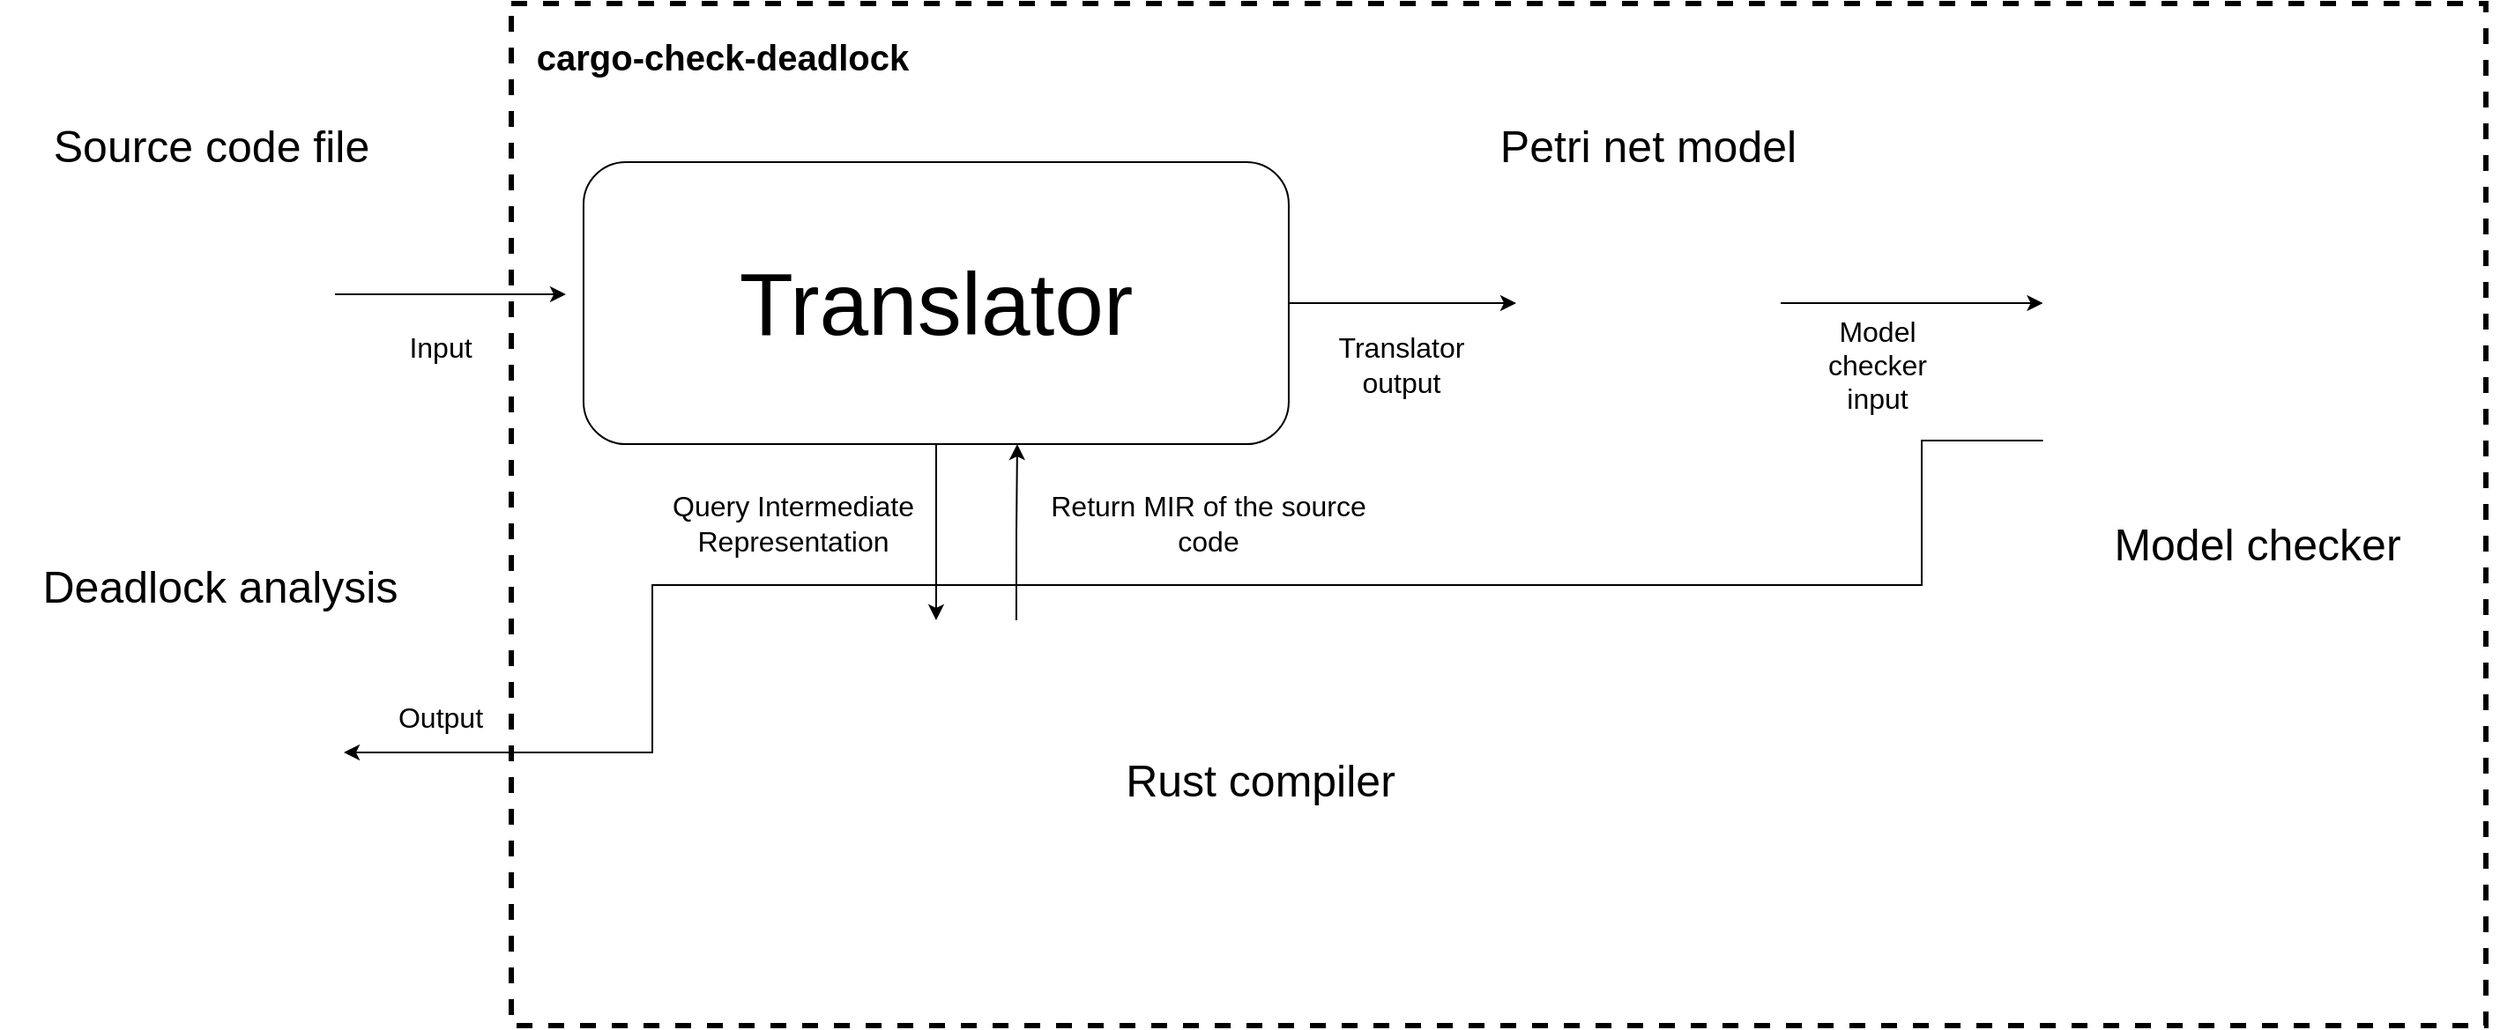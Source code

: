 <mxfile version="21.5.2" type="device">
  <diagram name="Seite-1" id="BRiARP2UYfMwYmOMNe8_">
    <mxGraphModel dx="1434" dy="790" grid="1" gridSize="10" guides="1" tooltips="1" connect="1" arrows="1" fold="1" page="1" pageScale="1" pageWidth="827" pageHeight="1169" math="0" shadow="0">
      <root>
        <mxCell id="0" />
        <mxCell id="1" parent="0" />
        <mxCell id="7j-WeJwlh9Zkpabs4UM0-26" value="" style="rounded=0;whiteSpace=wrap;html=1;fillColor=none;dashed=1;strokeWidth=3;" parent="1" vertex="1">
          <mxGeometry x="290" y="40" width="1120" height="580" as="geometry" />
        </mxCell>
        <mxCell id="7j-WeJwlh9Zkpabs4UM0-7" style="edgeStyle=orthogonalEdgeStyle;rounded=0;orthogonalLoop=1;jettySize=auto;html=1;exitX=1;exitY=0.5;exitDx=0;exitDy=0;entryX=-0.025;entryY=0.469;entryDx=0;entryDy=0;entryPerimeter=0;" parent="1" source="7j-WeJwlh9Zkpabs4UM0-4" target="7j-WeJwlh9Zkpabs4UM0-6" edge="1">
          <mxGeometry relative="1" as="geometry" />
        </mxCell>
        <mxCell id="7j-WeJwlh9Zkpabs4UM0-4" value="" style="shape=image;imageAspect=0;aspect=fixed;verticalLabelPosition=bottom;verticalAlign=top;image=https://external-content.duckduckgo.com/iu/?u=https%3A%2F%2Fstatic.vecteezy.com%2Fsystem%2Fresources%2Fpreviews%2F000%2F581%2F925%2Foriginal%2Ffile-icon-vector-illustration.jpg&amp;f=1&amp;nofb=1&amp;ipt=913da07e02ba01e47ea8722fe1166332901a3569f6a1c47fcecf7de43ecee26c&amp;ipo=images;" parent="1" vertex="1">
          <mxGeometry x="40" y="130" width="150" height="150" as="geometry" />
        </mxCell>
        <mxCell id="7j-WeJwlh9Zkpabs4UM0-15" style="edgeStyle=orthogonalEdgeStyle;rounded=0;orthogonalLoop=1;jettySize=auto;html=1;exitX=0.75;exitY=0;exitDx=0;exitDy=0;entryX=0.615;entryY=1;entryDx=0;entryDy=0;entryPerimeter=0;" parent="1" source="7j-WeJwlh9Zkpabs4UM0-5" target="7j-WeJwlh9Zkpabs4UM0-6" edge="1">
          <mxGeometry relative="1" as="geometry" />
        </mxCell>
        <mxCell id="7j-WeJwlh9Zkpabs4UM0-5" value="" style="shape=image;imageAspect=0;aspect=fixed;verticalLabelPosition=bottom;verticalAlign=top;image=https://www.vippng.com/png/detail/33-331403_rust-programming-language-black-logo-rust-programming-logo.png;" parent="1" vertex="1">
          <mxGeometry x="440" y="390" width="181.96" height="190" as="geometry" />
        </mxCell>
        <mxCell id="7j-WeJwlh9Zkpabs4UM0-13" style="edgeStyle=orthogonalEdgeStyle;rounded=0;orthogonalLoop=1;jettySize=auto;html=1;exitX=0.5;exitY=1;exitDx=0;exitDy=0;entryX=0.5;entryY=0;entryDx=0;entryDy=0;" parent="1" source="7j-WeJwlh9Zkpabs4UM0-6" target="7j-WeJwlh9Zkpabs4UM0-5" edge="1">
          <mxGeometry relative="1" as="geometry" />
        </mxCell>
        <mxCell id="7j-WeJwlh9Zkpabs4UM0-21" style="edgeStyle=orthogonalEdgeStyle;rounded=0;orthogonalLoop=1;jettySize=auto;html=1;exitX=1;exitY=0.5;exitDx=0;exitDy=0;entryX=0;entryY=0.5;entryDx=0;entryDy=0;" parent="1" source="7j-WeJwlh9Zkpabs4UM0-6" target="7j-WeJwlh9Zkpabs4UM0-18" edge="1">
          <mxGeometry relative="1" as="geometry" />
        </mxCell>
        <mxCell id="7j-WeJwlh9Zkpabs4UM0-6" value="&lt;div&gt;&lt;font style=&quot;font-size: 50px;&quot;&gt;Translator&lt;/font&gt;&lt;/div&gt;" style="rounded=1;whiteSpace=wrap;html=1;" parent="1" vertex="1">
          <mxGeometry x="330.98" y="130" width="400" height="160" as="geometry" />
        </mxCell>
        <mxCell id="7j-WeJwlh9Zkpabs4UM0-9" value="&lt;font style=&quot;font-size: 25px;&quot;&gt;Source code file&lt;/font&gt;" style="text;html=1;strokeColor=none;fillColor=none;align=center;verticalAlign=middle;whiteSpace=wrap;rounded=0;" parent="1" vertex="1">
          <mxGeometry x="10" y="90" width="220" height="60" as="geometry" />
        </mxCell>
        <mxCell id="7j-WeJwlh9Zkpabs4UM0-12" value="&lt;font style=&quot;font-size: 25px;&quot;&gt;Rust compiler&lt;/font&gt;" style="text;html=1;strokeColor=none;fillColor=none;align=center;verticalAlign=middle;whiteSpace=wrap;rounded=0;" parent="1" vertex="1">
          <mxGeometry x="605" y="450" width="220" height="60" as="geometry" />
        </mxCell>
        <mxCell id="7j-WeJwlh9Zkpabs4UM0-14" value="&lt;div style=&quot;font-size: 16px;&quot;&gt;&lt;font style=&quot;font-size: 16px;&quot;&gt;Query Intermediate&lt;/font&gt;&lt;/div&gt;&lt;div style=&quot;font-size: 16px;&quot;&gt;&lt;font style=&quot;font-size: 16px;&quot;&gt;Representation&lt;font style=&quot;font-size: 16px;&quot;&gt;&lt;br&gt;&lt;/font&gt;&lt;/font&gt;&lt;/div&gt;" style="text;html=1;strokeColor=none;fillColor=none;align=center;verticalAlign=middle;whiteSpace=wrap;rounded=0;" parent="1" vertex="1">
          <mxGeometry x="380" y="320" width="140" height="30" as="geometry" />
        </mxCell>
        <mxCell id="7j-WeJwlh9Zkpabs4UM0-16" value="&lt;font style=&quot;font-size: 16px;&quot;&gt;Return MIR of the source code&lt;br&gt;&lt;/font&gt;" style="text;html=1;strokeColor=none;fillColor=none;align=center;verticalAlign=middle;whiteSpace=wrap;rounded=0;" parent="1" vertex="1">
          <mxGeometry x="590.98" y="320" width="189.02" height="30" as="geometry" />
        </mxCell>
        <mxCell id="7j-WeJwlh9Zkpabs4UM0-17" value="&lt;font style=&quot;font-size: 16px;&quot;&gt;Input&lt;/font&gt;" style="text;html=1;strokeColor=none;fillColor=none;align=center;verticalAlign=middle;whiteSpace=wrap;rounded=0;" parent="1" vertex="1">
          <mxGeometry x="180" y="220" width="140" height="30" as="geometry" />
        </mxCell>
        <mxCell id="7j-WeJwlh9Zkpabs4UM0-24" style="edgeStyle=orthogonalEdgeStyle;rounded=0;orthogonalLoop=1;jettySize=auto;html=1;exitX=1;exitY=0.5;exitDx=0;exitDy=0;entryX=0;entryY=0.5;entryDx=0;entryDy=0;" parent="1" source="7j-WeJwlh9Zkpabs4UM0-18" edge="1">
          <mxGeometry relative="1" as="geometry">
            <mxPoint x="1158.75" y="210" as="targetPoint" />
          </mxGeometry>
        </mxCell>
        <mxCell id="7j-WeJwlh9Zkpabs4UM0-18" value="" style="shape=image;imageAspect=0;aspect=fixed;verticalLabelPosition=bottom;verticalAlign=top;image=https://external-content.duckduckgo.com/iu/?u=https%3A%2F%2Fstatic.vecteezy.com%2Fsystem%2Fresources%2Fpreviews%2F000%2F581%2F925%2Foriginal%2Ffile-icon-vector-illustration.jpg&amp;f=1&amp;nofb=1&amp;ipt=913da07e02ba01e47ea8722fe1166332901a3569f6a1c47fcecf7de43ecee26c&amp;ipo=images;" parent="1" vertex="1">
          <mxGeometry x="860" y="135" width="150" height="150" as="geometry" />
        </mxCell>
        <mxCell id="7j-WeJwlh9Zkpabs4UM0-20" value="&lt;font style=&quot;font-size: 25px;&quot;&gt;Petri net model&lt;br&gt;&lt;/font&gt;" style="text;html=1;strokeColor=none;fillColor=none;align=center;verticalAlign=middle;whiteSpace=wrap;rounded=0;" parent="1" vertex="1">
          <mxGeometry x="825" y="90" width="220" height="60" as="geometry" />
        </mxCell>
        <mxCell id="7j-WeJwlh9Zkpabs4UM0-36" style="edgeStyle=orthogonalEdgeStyle;rounded=0;orthogonalLoop=1;jettySize=auto;html=1;entryX=1;entryY=0.5;entryDx=0;entryDy=0;" parent="1" target="7j-WeJwlh9Zkpabs4UM0-31" edge="1">
          <mxGeometry relative="1" as="geometry">
            <mxPoint x="1158.75" y="288" as="sourcePoint" />
            <Array as="points">
              <mxPoint x="1090" y="288" />
              <mxPoint x="1090" y="370" />
              <mxPoint x="370" y="370" />
              <mxPoint x="370" y="465" />
            </Array>
          </mxGeometry>
        </mxCell>
        <mxCell id="7j-WeJwlh9Zkpabs4UM0-25" value="&lt;p style=&quot;line-height: 100%;&quot;&gt;&lt;/p&gt;&lt;h2 style=&quot;font-size: 25px;&quot; class=&quot;&quot;&gt;&lt;font style=&quot;font-size: 25px;&quot;&gt;&lt;span style=&quot;font-weight: normal;&quot;&gt;Model checker&lt;/span&gt;&lt;/font&gt;&lt;/h2&gt;&lt;p&gt;&lt;/p&gt;" style="text;html=1;strokeColor=none;fillColor=none;align=center;verticalAlign=middle;whiteSpace=wrap;rounded=0;" parent="1" vertex="1">
          <mxGeometry x="1144.25" y="316.25" width="272.5" height="60" as="geometry" />
        </mxCell>
        <mxCell id="7j-WeJwlh9Zkpabs4UM0-27" value="&lt;div style=&quot;font-size: 16px;&quot;&gt;&lt;font style=&quot;font-size: 16px;&quot;&gt;Translator&lt;/font&gt;&lt;/div&gt;&lt;div style=&quot;font-size: 16px;&quot;&gt;&lt;font style=&quot;font-size: 16px;&quot;&gt;output&lt;font style=&quot;font-size: 16px;&quot;&gt;&lt;br&gt;&lt;/font&gt;&lt;/font&gt;&lt;/div&gt;" style="text;html=1;strokeColor=none;fillColor=none;align=center;verticalAlign=middle;whiteSpace=wrap;rounded=0;" parent="1" vertex="1">
          <mxGeometry x="750" y="215" width="90" height="60" as="geometry" />
        </mxCell>
        <mxCell id="7j-WeJwlh9Zkpabs4UM0-28" value="&lt;div style=&quot;font-size: 16px;&quot;&gt;&lt;font style=&quot;font-size: 16px;&quot;&gt;Model checker&lt;/font&gt;&lt;/div&gt;&lt;div style=&quot;font-size: 16px;&quot;&gt;&lt;font style=&quot;font-size: 16px;&quot;&gt;input&lt;font style=&quot;font-size: 16px;&quot;&gt;&lt;br&gt;&lt;/font&gt;&lt;/font&gt;&lt;/div&gt;" style="text;html=1;strokeColor=none;fillColor=none;align=center;verticalAlign=middle;whiteSpace=wrap;rounded=0;" parent="1" vertex="1">
          <mxGeometry x="1020" y="230" width="90" height="30" as="geometry" />
        </mxCell>
        <mxCell id="7j-WeJwlh9Zkpabs4UM0-31" value="" style="shape=image;imageAspect=0;aspect=fixed;verticalLabelPosition=bottom;verticalAlign=top;image=https://external-content.duckduckgo.com/iu/?u=https%3A%2F%2Fstatic.vecteezy.com%2Fsystem%2Fresources%2Fpreviews%2F000%2F581%2F925%2Foriginal%2Ffile-icon-vector-illustration.jpg&amp;f=1&amp;nofb=1&amp;ipt=913da07e02ba01e47ea8722fe1166332901a3569f6a1c47fcecf7de43ecee26c&amp;ipo=images;" parent="1" vertex="1">
          <mxGeometry x="45" y="390" width="150" height="150" as="geometry" />
        </mxCell>
        <mxCell id="7j-WeJwlh9Zkpabs4UM0-33" value="&lt;font style=&quot;font-size: 25px;&quot;&gt;Deadlock analysis&lt;br&gt;&lt;/font&gt;" style="text;html=1;strokeColor=none;fillColor=none;align=center;verticalAlign=middle;whiteSpace=wrap;rounded=0;" parent="1" vertex="1">
          <mxGeometry y="340" width="250" height="60" as="geometry" />
        </mxCell>
        <mxCell id="7j-WeJwlh9Zkpabs4UM0-37" value="&lt;font style=&quot;font-size: 16px;&quot;&gt;Output&lt;/font&gt;" style="text;html=1;strokeColor=none;fillColor=none;align=center;verticalAlign=middle;whiteSpace=wrap;rounded=0;" parent="1" vertex="1">
          <mxGeometry x="180" y="430" width="140" height="30" as="geometry" />
        </mxCell>
        <mxCell id="7j-WeJwlh9Zkpabs4UM0-38" value="&lt;font style=&quot;font-size: 20px;&quot;&gt;&lt;b&gt;cargo-check-deadlock&lt;/b&gt;&lt;/font&gt;" style="text;html=1;strokeColor=none;fillColor=none;align=center;verticalAlign=middle;whiteSpace=wrap;rounded=0;" parent="1" vertex="1">
          <mxGeometry x="300" y="40" width="220" height="60" as="geometry" />
        </mxCell>
        <mxCell id="l1vOaax-olS8Y0ciSY9v-1" value="" style="shape=image;imageAspect=0;aspect=fixed;verticalLabelPosition=bottom;verticalAlign=top;image=https://www.nicepng.com/png/detail/4-47512_settings-gears-svg-png-icon-free-download-gears.png;" vertex="1" parent="1">
          <mxGeometry x="1170" y="86.87" width="221" height="229.38" as="geometry" />
        </mxCell>
      </root>
    </mxGraphModel>
  </diagram>
</mxfile>
